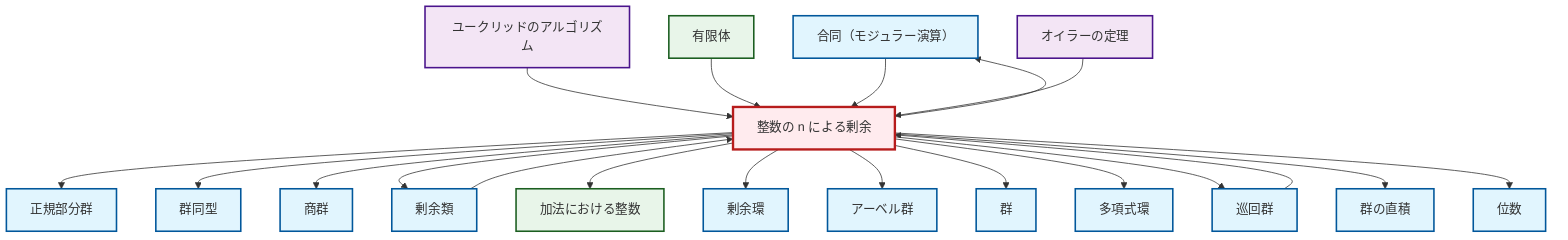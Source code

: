 graph TD
    classDef definition fill:#e1f5fe,stroke:#01579b,stroke-width:2px
    classDef theorem fill:#f3e5f5,stroke:#4a148c,stroke-width:2px
    classDef axiom fill:#fff3e0,stroke:#e65100,stroke-width:2px
    classDef example fill:#e8f5e9,stroke:#1b5e20,stroke-width:2px
    classDef current fill:#ffebee,stroke:#b71c1c,stroke-width:3px
    def-congruence["合同（モジュラー演算）"]:::definition
    def-cyclic-group["巡回群"]:::definition
    def-coset["剰余類"]:::definition
    def-direct-product["群の直積"]:::definition
    def-group["群"]:::definition
    def-order["位数"]:::definition
    ex-integers-addition["加法における整数"]:::example
    ex-finite-field["有限体"]:::example
    def-normal-subgroup["正規部分群"]:::definition
    def-quotient-ring["剰余環"]:::definition
    def-quotient-group["商群"]:::definition
    thm-euler["オイラーの定理"]:::theorem
    def-polynomial-ring["多項式環"]:::definition
    thm-euclidean-algorithm["ユークリッドのアルゴリズム"]:::theorem
    def-isomorphism["群同型"]:::definition
    ex-quotient-integers-mod-n["整数の n による剰余"]:::example
    def-abelian-group["アーベル群"]:::definition
    ex-quotient-integers-mod-n --> def-congruence
    thm-euclidean-algorithm --> ex-quotient-integers-mod-n
    ex-quotient-integers-mod-n --> def-normal-subgroup
    ex-quotient-integers-mod-n --> def-isomorphism
    ex-quotient-integers-mod-n --> def-quotient-group
    def-coset --> ex-quotient-integers-mod-n
    ex-quotient-integers-mod-n --> def-coset
    ex-quotient-integers-mod-n --> ex-integers-addition
    def-cyclic-group --> ex-quotient-integers-mod-n
    ex-quotient-integers-mod-n --> def-quotient-ring
    ex-quotient-integers-mod-n --> def-abelian-group
    ex-finite-field --> ex-quotient-integers-mod-n
    ex-quotient-integers-mod-n --> def-group
    ex-quotient-integers-mod-n --> def-polynomial-ring
    def-congruence --> ex-quotient-integers-mod-n
    ex-quotient-integers-mod-n --> def-cyclic-group
    ex-quotient-integers-mod-n --> def-direct-product
    thm-euler --> ex-quotient-integers-mod-n
    ex-quotient-integers-mod-n --> def-order
    class ex-quotient-integers-mod-n current
